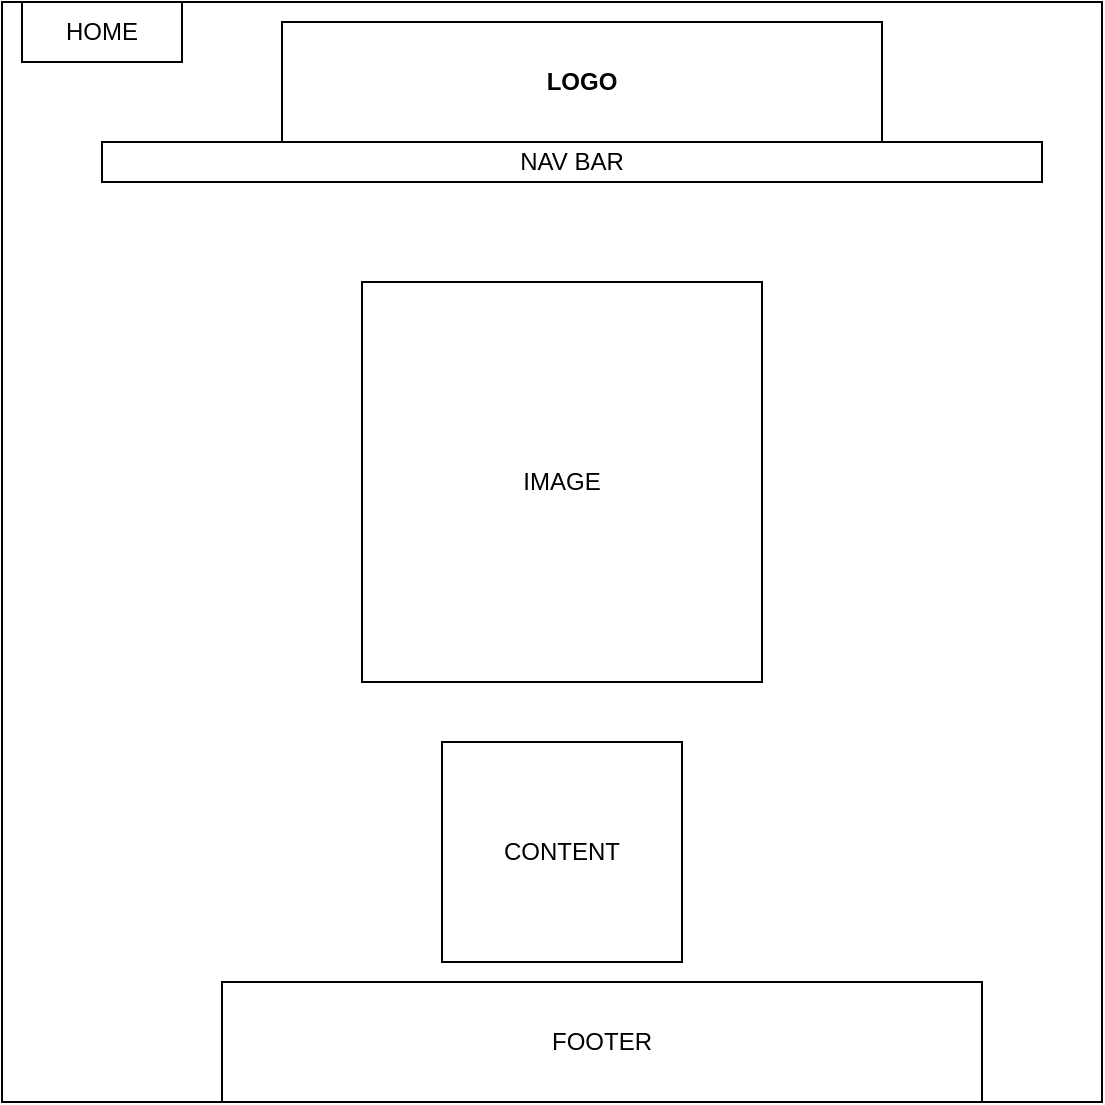 <mxfile version="26.2.13">
  <diagram name="Page-1" id="Xr7LRVFPmhGqVUy_gYfE">
    <mxGraphModel dx="1428" dy="743" grid="1" gridSize="10" guides="1" tooltips="1" connect="1" arrows="1" fold="1" page="1" pageScale="1" pageWidth="850" pageHeight="1100" math="0" shadow="0">
      <root>
        <mxCell id="0" />
        <mxCell id="1" parent="0" />
        <mxCell id="0pEllzBZu0xHdWOgXELU-1" value="" style="whiteSpace=wrap;html=1;aspect=fixed;" vertex="1" parent="1">
          <mxGeometry x="40" y="80" width="550" height="550" as="geometry" />
        </mxCell>
        <mxCell id="0pEllzBZu0xHdWOgXELU-2" value="LOGO" style="rounded=0;whiteSpace=wrap;html=1;fontStyle=1" vertex="1" parent="1">
          <mxGeometry x="180" y="90" width="300" height="60" as="geometry" />
        </mxCell>
        <mxCell id="0pEllzBZu0xHdWOgXELU-3" value="NAV BAR" style="rounded=0;whiteSpace=wrap;html=1;" vertex="1" parent="1">
          <mxGeometry x="90" y="150" width="470" height="20" as="geometry" />
        </mxCell>
        <mxCell id="0pEllzBZu0xHdWOgXELU-4" value="IMAGE" style="whiteSpace=wrap;html=1;aspect=fixed;" vertex="1" parent="1">
          <mxGeometry x="220" y="220" width="200" height="200" as="geometry" />
        </mxCell>
        <mxCell id="0pEllzBZu0xHdWOgXELU-5" value="CONTENT" style="rounded=0;whiteSpace=wrap;html=1;" vertex="1" parent="1">
          <mxGeometry x="260" y="450" width="120" height="110" as="geometry" />
        </mxCell>
        <mxCell id="0pEllzBZu0xHdWOgXELU-6" value="FOOTER" style="rounded=0;whiteSpace=wrap;html=1;" vertex="1" parent="1">
          <mxGeometry x="150" y="570" width="380" height="60" as="geometry" />
        </mxCell>
        <mxCell id="0pEllzBZu0xHdWOgXELU-7" value="HOME" style="rounded=0;whiteSpace=wrap;html=1;" vertex="1" parent="1">
          <mxGeometry x="50" y="80" width="80" height="30" as="geometry" />
        </mxCell>
      </root>
    </mxGraphModel>
  </diagram>
</mxfile>
